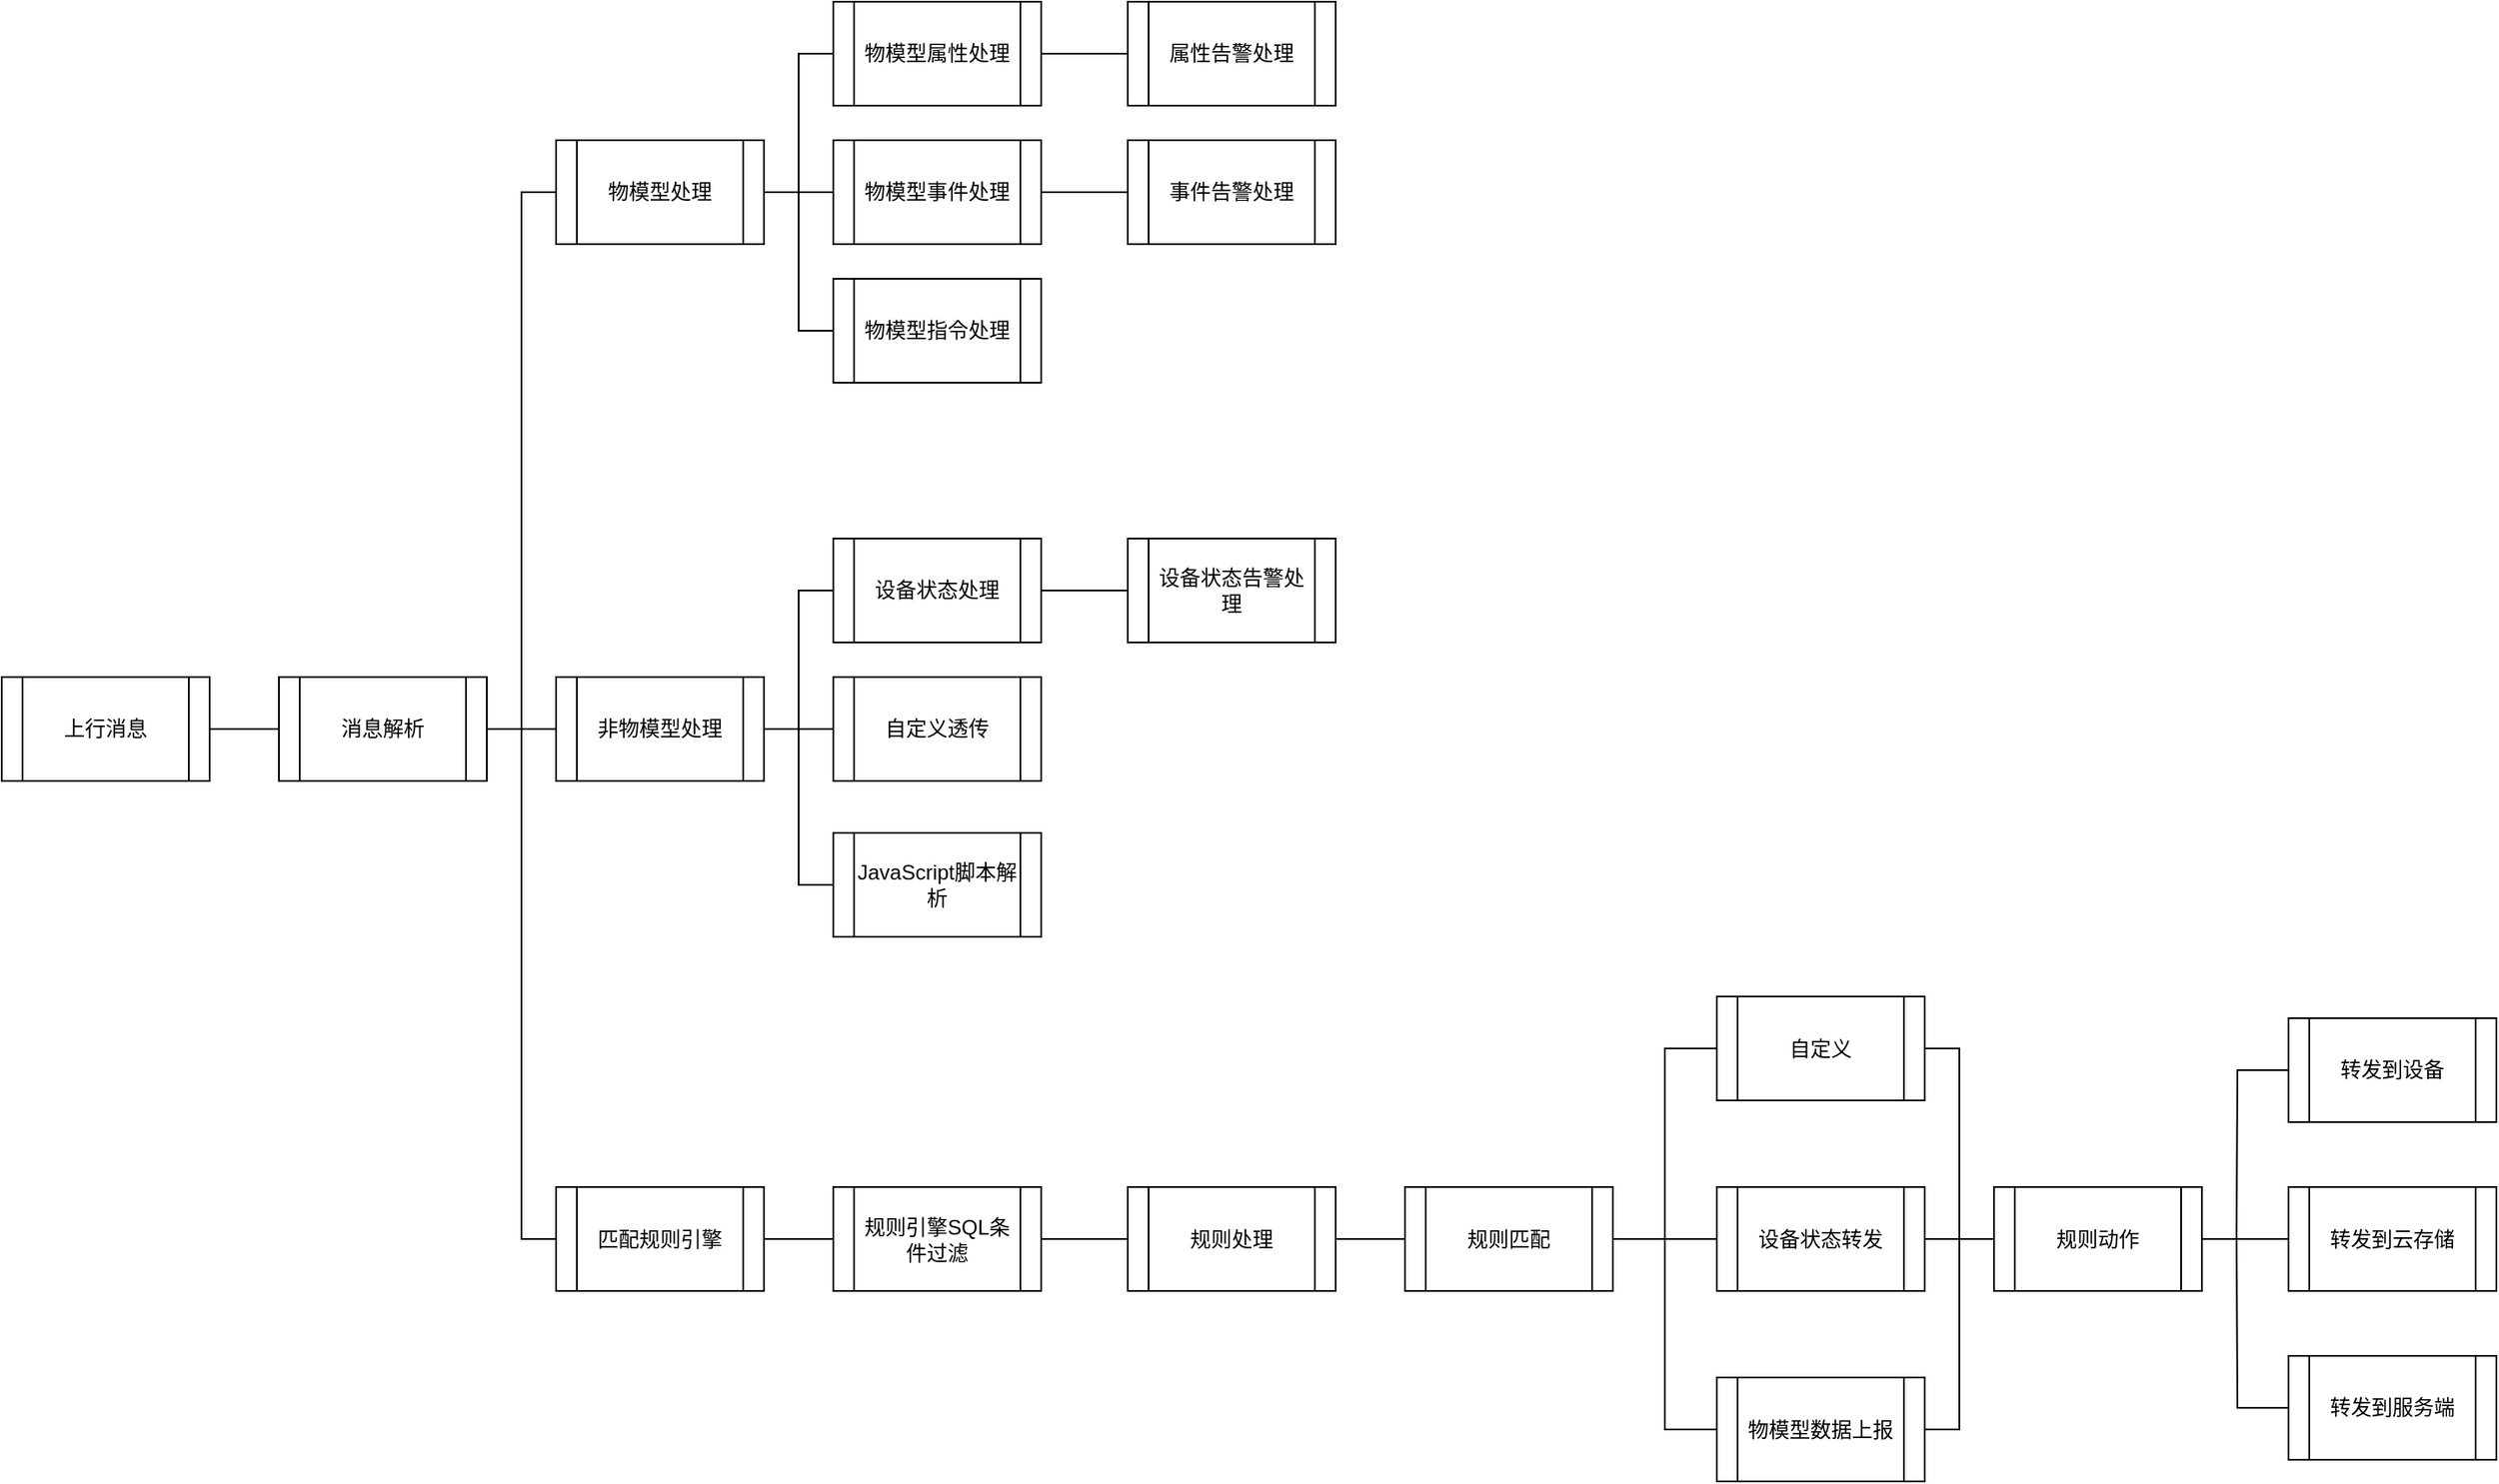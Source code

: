 <mxfile version="14.2.9" type="github">
  <diagram id="HBClJAgBMeounDOyIU6Q" name="第 1 页">
    <mxGraphModel dx="2260" dy="1959" grid="1" gridSize="10" guides="1" tooltips="1" connect="1" arrows="1" fold="1" page="1" pageScale="1" pageWidth="827" pageHeight="1169" math="0" shadow="0">
      <root>
        <mxCell id="0" />
        <mxCell id="1" parent="0" />
        <mxCell id="YUObtwRhni4A1dQDBe8s-47" value="" style="edgeStyle=orthogonalEdgeStyle;rounded=0;orthogonalLoop=1;jettySize=auto;html=1;endArrow=none;endFill=0;" edge="1" parent="1" source="YUObtwRhni4A1dQDBe8s-3" target="YUObtwRhni4A1dQDBe8s-37">
          <mxGeometry relative="1" as="geometry" />
        </mxCell>
        <mxCell id="YUObtwRhni4A1dQDBe8s-3" value="上行消息" style="shape=process;whiteSpace=wrap;html=1;backgroundOutline=1;" vertex="1" parent="1">
          <mxGeometry x="-90" y="260" width="120" height="60" as="geometry" />
        </mxCell>
        <mxCell id="YUObtwRhni4A1dQDBe8s-40" style="edgeStyle=orthogonalEdgeStyle;rounded=0;orthogonalLoop=1;jettySize=auto;html=1;exitX=0;exitY=0.5;exitDx=0;exitDy=0;endArrow=none;endFill=0;" edge="1" parent="1" source="YUObtwRhni4A1dQDBe8s-7">
          <mxGeometry relative="1" as="geometry">
            <mxPoint x="370" y="-20" as="targetPoint" />
          </mxGeometry>
        </mxCell>
        <mxCell id="YUObtwRhni4A1dQDBe8s-7" value="物模型指令处理" style="shape=process;whiteSpace=wrap;html=1;backgroundOutline=1;" vertex="1" parent="1">
          <mxGeometry x="390" y="30" width="120" height="60" as="geometry" />
        </mxCell>
        <mxCell id="YUObtwRhni4A1dQDBe8s-8" value="自定义透传" style="shape=process;whiteSpace=wrap;html=1;backgroundOutline=1;" vertex="1" parent="1">
          <mxGeometry x="390" y="260" width="120" height="60" as="geometry" />
        </mxCell>
        <mxCell id="YUObtwRhni4A1dQDBe8s-45" style="edgeStyle=orthogonalEdgeStyle;rounded=0;orthogonalLoop=1;jettySize=auto;html=1;exitX=0;exitY=0.5;exitDx=0;exitDy=0;endArrow=none;endFill=0;" edge="1" parent="1" source="YUObtwRhni4A1dQDBe8s-9">
          <mxGeometry relative="1" as="geometry">
            <mxPoint x="370" y="290" as="targetPoint" />
          </mxGeometry>
        </mxCell>
        <mxCell id="YUObtwRhni4A1dQDBe8s-9" value="JavaScript脚本解析" style="shape=process;whiteSpace=wrap;html=1;backgroundOutline=1;" vertex="1" parent="1">
          <mxGeometry x="390" y="350" width="120" height="60" as="geometry" />
        </mxCell>
        <mxCell id="YUObtwRhni4A1dQDBe8s-11" value="事件告警处理" style="shape=process;whiteSpace=wrap;html=1;backgroundOutline=1;" vertex="1" parent="1">
          <mxGeometry x="560" y="-50" width="120" height="60" as="geometry" />
        </mxCell>
        <mxCell id="YUObtwRhni4A1dQDBe8s-44" style="edgeStyle=orthogonalEdgeStyle;rounded=0;orthogonalLoop=1;jettySize=auto;html=1;exitX=0;exitY=0.5;exitDx=0;exitDy=0;endArrow=none;endFill=0;" edge="1" parent="1" source="YUObtwRhni4A1dQDBe8s-12">
          <mxGeometry relative="1" as="geometry">
            <mxPoint x="370" y="290" as="targetPoint" />
          </mxGeometry>
        </mxCell>
        <mxCell id="YUObtwRhni4A1dQDBe8s-46" style="edgeStyle=orthogonalEdgeStyle;rounded=0;orthogonalLoop=1;jettySize=auto;html=1;exitX=1;exitY=0.5;exitDx=0;exitDy=0;entryX=0;entryY=0.5;entryDx=0;entryDy=0;endArrow=none;endFill=0;" edge="1" parent="1" source="YUObtwRhni4A1dQDBe8s-12" target="YUObtwRhni4A1dQDBe8s-13">
          <mxGeometry relative="1" as="geometry" />
        </mxCell>
        <mxCell id="YUObtwRhni4A1dQDBe8s-12" value="设备状态处理" style="shape=process;whiteSpace=wrap;html=1;backgroundOutline=1;" vertex="1" parent="1">
          <mxGeometry x="390" y="180" width="120" height="60" as="geometry" />
        </mxCell>
        <mxCell id="YUObtwRhni4A1dQDBe8s-13" value="设备状态告警处理" style="shape=process;whiteSpace=wrap;html=1;backgroundOutline=1;" vertex="1" parent="1">
          <mxGeometry x="560" y="180" width="120" height="60" as="geometry" />
        </mxCell>
        <mxCell id="YUObtwRhni4A1dQDBe8s-43" value="" style="edgeStyle=orthogonalEdgeStyle;rounded=0;orthogonalLoop=1;jettySize=auto;html=1;endArrow=none;endFill=0;" edge="1" parent="1" source="YUObtwRhni4A1dQDBe8s-14" target="YUObtwRhni4A1dQDBe8s-8">
          <mxGeometry relative="1" as="geometry" />
        </mxCell>
        <mxCell id="YUObtwRhni4A1dQDBe8s-14" value="非物模型处理" style="shape=process;whiteSpace=wrap;html=1;backgroundOutline=1;" vertex="1" parent="1">
          <mxGeometry x="230" y="260" width="120" height="60" as="geometry" />
        </mxCell>
        <mxCell id="YUObtwRhni4A1dQDBe8s-38" value="" style="edgeStyle=orthogonalEdgeStyle;rounded=0;orthogonalLoop=1;jettySize=auto;html=1;endArrow=none;endFill=0;" edge="1" parent="1" source="YUObtwRhni4A1dQDBe8s-19" target="YUObtwRhni4A1dQDBe8s-22">
          <mxGeometry relative="1" as="geometry" />
        </mxCell>
        <mxCell id="YUObtwRhni4A1dQDBe8s-49" style="edgeStyle=orthogonalEdgeStyle;rounded=0;orthogonalLoop=1;jettySize=auto;html=1;exitX=0;exitY=0.5;exitDx=0;exitDy=0;entryX=1;entryY=0.5;entryDx=0;entryDy=0;endArrow=none;endFill=0;" edge="1" parent="1" source="YUObtwRhni4A1dQDBe8s-19" target="YUObtwRhni4A1dQDBe8s-37">
          <mxGeometry relative="1" as="geometry" />
        </mxCell>
        <mxCell id="YUObtwRhni4A1dQDBe8s-19" value="物模型处理" style="shape=process;whiteSpace=wrap;html=1;backgroundOutline=1;" vertex="1" parent="1">
          <mxGeometry x="230" y="-50" width="120" height="60" as="geometry" />
        </mxCell>
        <mxCell id="YUObtwRhni4A1dQDBe8s-39" style="edgeStyle=orthogonalEdgeStyle;rounded=0;orthogonalLoop=1;jettySize=auto;html=1;exitX=0;exitY=0.5;exitDx=0;exitDy=0;entryX=1;entryY=0.5;entryDx=0;entryDy=0;endArrow=none;endFill=0;" edge="1" parent="1" source="YUObtwRhni4A1dQDBe8s-20" target="YUObtwRhni4A1dQDBe8s-19">
          <mxGeometry relative="1" as="geometry" />
        </mxCell>
        <mxCell id="YUObtwRhni4A1dQDBe8s-41" value="" style="edgeStyle=orthogonalEdgeStyle;rounded=0;orthogonalLoop=1;jettySize=auto;html=1;endArrow=none;endFill=0;" edge="1" parent="1" source="YUObtwRhni4A1dQDBe8s-20" target="YUObtwRhni4A1dQDBe8s-21">
          <mxGeometry relative="1" as="geometry" />
        </mxCell>
        <mxCell id="YUObtwRhni4A1dQDBe8s-20" value="物模型属性处理" style="shape=process;whiteSpace=wrap;html=1;backgroundOutline=1;" vertex="1" parent="1">
          <mxGeometry x="390" y="-130" width="120" height="60" as="geometry" />
        </mxCell>
        <mxCell id="YUObtwRhni4A1dQDBe8s-21" value="属性告警处理" style="shape=process;whiteSpace=wrap;html=1;backgroundOutline=1;" vertex="1" parent="1">
          <mxGeometry x="560" y="-130" width="120" height="60" as="geometry" />
        </mxCell>
        <mxCell id="YUObtwRhni4A1dQDBe8s-42" value="" style="edgeStyle=orthogonalEdgeStyle;rounded=0;orthogonalLoop=1;jettySize=auto;html=1;endArrow=none;endFill=0;" edge="1" parent="1" source="YUObtwRhni4A1dQDBe8s-22" target="YUObtwRhni4A1dQDBe8s-11">
          <mxGeometry relative="1" as="geometry" />
        </mxCell>
        <mxCell id="YUObtwRhni4A1dQDBe8s-22" value="物模型事件处理" style="shape=process;whiteSpace=wrap;html=1;backgroundOutline=1;" vertex="1" parent="1">
          <mxGeometry x="390" y="-50" width="120" height="60" as="geometry" />
        </mxCell>
        <mxCell id="YUObtwRhni4A1dQDBe8s-53" style="edgeStyle=orthogonalEdgeStyle;rounded=0;orthogonalLoop=1;jettySize=auto;html=1;exitX=0;exitY=0.5;exitDx=0;exitDy=0;endArrow=none;endFill=0;" edge="1" parent="1" source="YUObtwRhni4A1dQDBe8s-25">
          <mxGeometry relative="1" as="geometry">
            <mxPoint x="210" y="290" as="targetPoint" />
          </mxGeometry>
        </mxCell>
        <mxCell id="YUObtwRhni4A1dQDBe8s-54" value="" style="edgeStyle=orthogonalEdgeStyle;rounded=0;orthogonalLoop=1;jettySize=auto;html=1;endArrow=none;endFill=0;" edge="1" parent="1" source="YUObtwRhni4A1dQDBe8s-25" target="YUObtwRhni4A1dQDBe8s-26">
          <mxGeometry relative="1" as="geometry" />
        </mxCell>
        <mxCell id="YUObtwRhni4A1dQDBe8s-25" value="匹配规则引擎" style="shape=process;whiteSpace=wrap;html=1;backgroundOutline=1;" vertex="1" parent="1">
          <mxGeometry x="230" y="554.5" width="120" height="60" as="geometry" />
        </mxCell>
        <mxCell id="YUObtwRhni4A1dQDBe8s-26" value="规则引擎SQL条件过滤" style="shape=process;whiteSpace=wrap;html=1;backgroundOutline=1;" vertex="1" parent="1">
          <mxGeometry x="390" y="554.5" width="120" height="60" as="geometry" />
        </mxCell>
        <mxCell id="YUObtwRhni4A1dQDBe8s-60" style="edgeStyle=orthogonalEdgeStyle;rounded=0;orthogonalLoop=1;jettySize=auto;html=1;exitX=0;exitY=0.5;exitDx=0;exitDy=0;entryX=1;entryY=0.5;entryDx=0;entryDy=0;endArrow=none;endFill=0;" edge="1" parent="1" source="YUObtwRhni4A1dQDBe8s-27" target="YUObtwRhni4A1dQDBe8s-26">
          <mxGeometry relative="1" as="geometry" />
        </mxCell>
        <mxCell id="YUObtwRhni4A1dQDBe8s-62" value="" style="edgeStyle=orthogonalEdgeStyle;rounded=0;orthogonalLoop=1;jettySize=auto;html=1;endArrow=none;endFill=0;" edge="1" parent="1" source="YUObtwRhni4A1dQDBe8s-27" target="YUObtwRhni4A1dQDBe8s-29">
          <mxGeometry relative="1" as="geometry" />
        </mxCell>
        <mxCell id="YUObtwRhni4A1dQDBe8s-27" value="规则处理" style="shape=process;whiteSpace=wrap;html=1;backgroundOutline=1;" vertex="1" parent="1">
          <mxGeometry x="560" y="554.5" width="120" height="60" as="geometry" />
        </mxCell>
        <mxCell id="YUObtwRhni4A1dQDBe8s-67" value="" style="edgeStyle=orthogonalEdgeStyle;rounded=0;orthogonalLoop=1;jettySize=auto;html=1;endArrow=none;endFill=0;" edge="1" parent="1" source="YUObtwRhni4A1dQDBe8s-28" target="YUObtwRhni4A1dQDBe8s-34">
          <mxGeometry relative="1" as="geometry" />
        </mxCell>
        <mxCell id="YUObtwRhni4A1dQDBe8s-28" value="规则动作" style="shape=process;whiteSpace=wrap;html=1;backgroundOutline=1;" vertex="1" parent="1">
          <mxGeometry x="1060" y="554.5" width="120" height="60" as="geometry" />
        </mxCell>
        <mxCell id="YUObtwRhni4A1dQDBe8s-63" value="" style="edgeStyle=orthogonalEdgeStyle;rounded=0;orthogonalLoop=1;jettySize=auto;html=1;endArrow=none;endFill=0;" edge="1" parent="1" source="YUObtwRhni4A1dQDBe8s-29" target="YUObtwRhni4A1dQDBe8s-32">
          <mxGeometry relative="1" as="geometry" />
        </mxCell>
        <mxCell id="YUObtwRhni4A1dQDBe8s-29" value="规则匹配" style="shape=process;whiteSpace=wrap;html=1;backgroundOutline=1;" vertex="1" parent="1">
          <mxGeometry x="720" y="554.5" width="120" height="60" as="geometry" />
        </mxCell>
        <mxCell id="YUObtwRhni4A1dQDBe8s-64" style="edgeStyle=orthogonalEdgeStyle;rounded=0;orthogonalLoop=1;jettySize=auto;html=1;exitX=0;exitY=0.5;exitDx=0;exitDy=0;entryX=1;entryY=0.5;entryDx=0;entryDy=0;endArrow=none;endFill=0;" edge="1" parent="1" source="YUObtwRhni4A1dQDBe8s-30" target="YUObtwRhni4A1dQDBe8s-29">
          <mxGeometry relative="1" as="geometry" />
        </mxCell>
        <mxCell id="YUObtwRhni4A1dQDBe8s-69" style="edgeStyle=orthogonalEdgeStyle;rounded=0;orthogonalLoop=1;jettySize=auto;html=1;exitX=1;exitY=0.5;exitDx=0;exitDy=0;entryX=0;entryY=0.5;entryDx=0;entryDy=0;endArrow=none;endFill=0;" edge="1" parent="1" source="YUObtwRhni4A1dQDBe8s-30" target="YUObtwRhni4A1dQDBe8s-28">
          <mxGeometry relative="1" as="geometry" />
        </mxCell>
        <mxCell id="YUObtwRhni4A1dQDBe8s-30" value="自定义" style="shape=process;whiteSpace=wrap;html=1;backgroundOutline=1;" vertex="1" parent="1">
          <mxGeometry x="900" y="444.5" width="120" height="60" as="geometry" />
        </mxCell>
        <mxCell id="YUObtwRhni4A1dQDBe8s-65" style="edgeStyle=orthogonalEdgeStyle;rounded=0;orthogonalLoop=1;jettySize=auto;html=1;exitX=0;exitY=0.5;exitDx=0;exitDy=0;entryX=1;entryY=0.5;entryDx=0;entryDy=0;endArrow=none;endFill=0;" edge="1" parent="1" source="YUObtwRhni4A1dQDBe8s-31" target="YUObtwRhni4A1dQDBe8s-29">
          <mxGeometry relative="1" as="geometry" />
        </mxCell>
        <mxCell id="YUObtwRhni4A1dQDBe8s-70" style="edgeStyle=orthogonalEdgeStyle;rounded=0;orthogonalLoop=1;jettySize=auto;html=1;exitX=1;exitY=0.5;exitDx=0;exitDy=0;endArrow=none;endFill=0;entryX=0;entryY=0.5;entryDx=0;entryDy=0;" edge="1" parent="1" source="YUObtwRhni4A1dQDBe8s-31" target="YUObtwRhni4A1dQDBe8s-28">
          <mxGeometry relative="1" as="geometry">
            <mxPoint x="1030" y="584.5" as="targetPoint" />
          </mxGeometry>
        </mxCell>
        <mxCell id="YUObtwRhni4A1dQDBe8s-31" value="物模型数据上报" style="shape=process;whiteSpace=wrap;html=1;backgroundOutline=1;" vertex="1" parent="1">
          <mxGeometry x="900" y="664.5" width="120" height="60" as="geometry" />
        </mxCell>
        <mxCell id="YUObtwRhni4A1dQDBe8s-68" value="" style="edgeStyle=orthogonalEdgeStyle;rounded=0;orthogonalLoop=1;jettySize=auto;html=1;endArrow=none;endFill=0;" edge="1" parent="1" source="YUObtwRhni4A1dQDBe8s-32" target="YUObtwRhni4A1dQDBe8s-28">
          <mxGeometry relative="1" as="geometry" />
        </mxCell>
        <mxCell id="YUObtwRhni4A1dQDBe8s-32" value="设备状态转发" style="shape=process;whiteSpace=wrap;html=1;backgroundOutline=1;" vertex="1" parent="1">
          <mxGeometry x="900" y="554.5" width="120" height="60" as="geometry" />
        </mxCell>
        <mxCell id="YUObtwRhni4A1dQDBe8s-57" style="edgeStyle=orthogonalEdgeStyle;rounded=0;orthogonalLoop=1;jettySize=auto;html=1;exitX=0;exitY=0.5;exitDx=0;exitDy=0;endArrow=none;endFill=0;" edge="1" parent="1" source="YUObtwRhni4A1dQDBe8s-33">
          <mxGeometry relative="1" as="geometry">
            <mxPoint x="1200" y="582" as="targetPoint" />
          </mxGeometry>
        </mxCell>
        <mxCell id="YUObtwRhni4A1dQDBe8s-33" value="转发到设备" style="shape=process;whiteSpace=wrap;html=1;backgroundOutline=1;" vertex="1" parent="1">
          <mxGeometry x="1230" y="457" width="120" height="60" as="geometry" />
        </mxCell>
        <mxCell id="YUObtwRhni4A1dQDBe8s-34" value="转发到云存储" style="shape=process;whiteSpace=wrap;html=1;backgroundOutline=1;" vertex="1" parent="1">
          <mxGeometry x="1230" y="554.5" width="120" height="60" as="geometry" />
        </mxCell>
        <mxCell id="YUObtwRhni4A1dQDBe8s-56" style="edgeStyle=orthogonalEdgeStyle;rounded=0;orthogonalLoop=1;jettySize=auto;html=1;exitX=0;exitY=0.5;exitDx=0;exitDy=0;endArrow=none;endFill=0;" edge="1" parent="1" source="YUObtwRhni4A1dQDBe8s-35">
          <mxGeometry relative="1" as="geometry">
            <mxPoint x="1200" y="582" as="targetPoint" />
          </mxGeometry>
        </mxCell>
        <mxCell id="YUObtwRhni4A1dQDBe8s-35" value="转发到服务端" style="shape=process;whiteSpace=wrap;html=1;backgroundOutline=1;" vertex="1" parent="1">
          <mxGeometry x="1230" y="652" width="120" height="60" as="geometry" />
        </mxCell>
        <mxCell id="YUObtwRhni4A1dQDBe8s-48" value="" style="edgeStyle=orthogonalEdgeStyle;rounded=0;orthogonalLoop=1;jettySize=auto;html=1;endArrow=none;endFill=0;" edge="1" parent="1" source="YUObtwRhni4A1dQDBe8s-37" target="YUObtwRhni4A1dQDBe8s-14">
          <mxGeometry relative="1" as="geometry" />
        </mxCell>
        <mxCell id="YUObtwRhni4A1dQDBe8s-37" value="消息解析" style="shape=process;whiteSpace=wrap;html=1;backgroundOutline=1;" vertex="1" parent="1">
          <mxGeometry x="70" y="260" width="120" height="60" as="geometry" />
        </mxCell>
      </root>
    </mxGraphModel>
  </diagram>
</mxfile>
